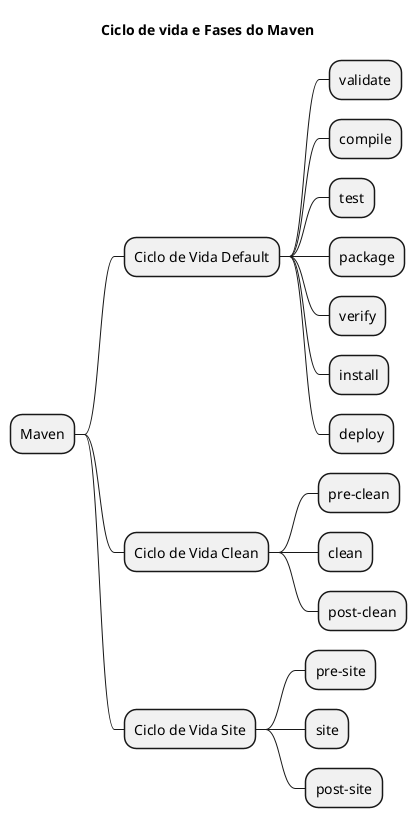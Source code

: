 @startmindmap
    title Ciclo de vida e Fases do Maven

    * Maven
    ** Ciclo de Vida Default
        *** validate
        *** compile
        *** test
        *** package
        *** verify
        *** install
        *** deploy

    ** Ciclo de Vida Clean
        *** pre-clean
        *** clean
        *** post-clean

    ** Ciclo de Vida Site
        *** pre-site
        *** site
        *** post-site
@endmindmap
